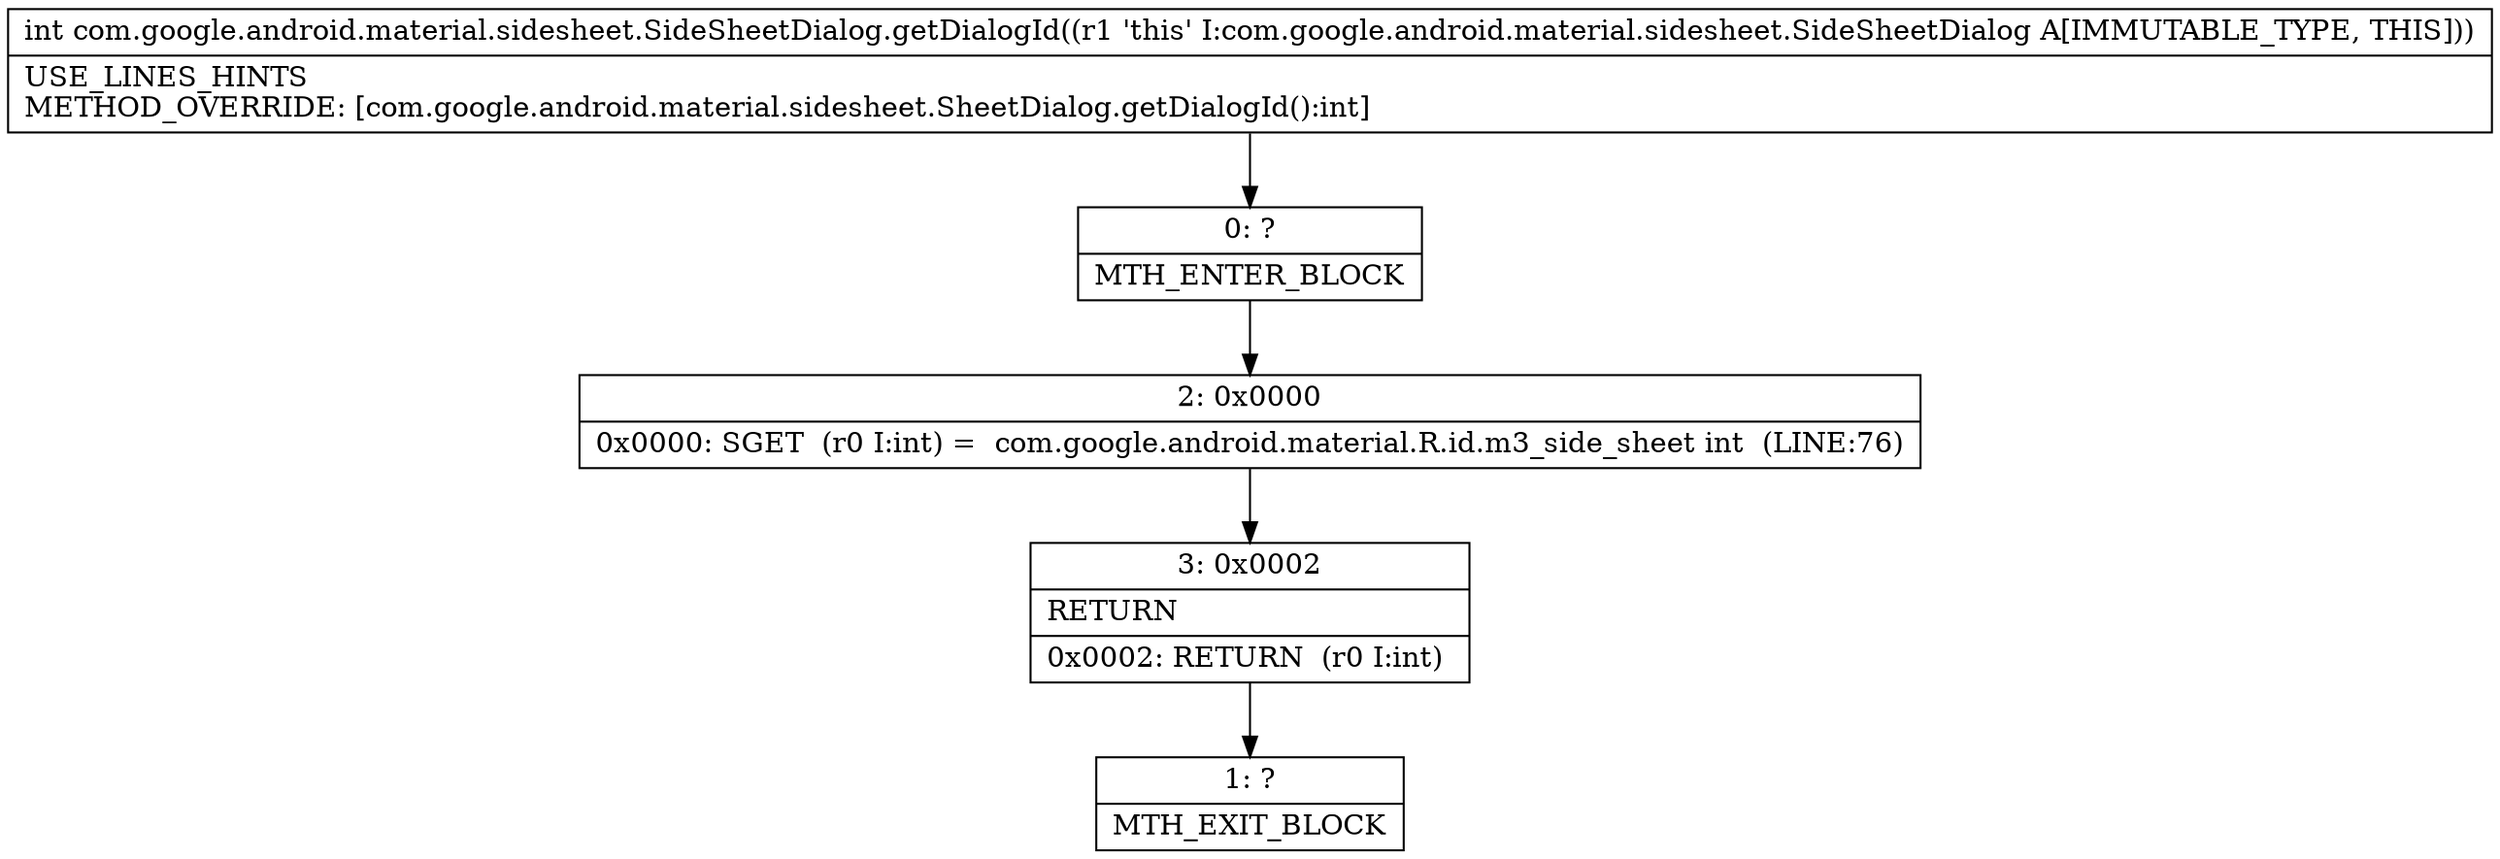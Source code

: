digraph "CFG forcom.google.android.material.sidesheet.SideSheetDialog.getDialogId()I" {
Node_0 [shape=record,label="{0\:\ ?|MTH_ENTER_BLOCK\l}"];
Node_2 [shape=record,label="{2\:\ 0x0000|0x0000: SGET  (r0 I:int) =  com.google.android.material.R.id.m3_side_sheet int  (LINE:76)\l}"];
Node_3 [shape=record,label="{3\:\ 0x0002|RETURN\l|0x0002: RETURN  (r0 I:int) \l}"];
Node_1 [shape=record,label="{1\:\ ?|MTH_EXIT_BLOCK\l}"];
MethodNode[shape=record,label="{int com.google.android.material.sidesheet.SideSheetDialog.getDialogId((r1 'this' I:com.google.android.material.sidesheet.SideSheetDialog A[IMMUTABLE_TYPE, THIS]))  | USE_LINES_HINTS\lMETHOD_OVERRIDE: [com.google.android.material.sidesheet.SheetDialog.getDialogId():int]\l}"];
MethodNode -> Node_0;Node_0 -> Node_2;
Node_2 -> Node_3;
Node_3 -> Node_1;
}

